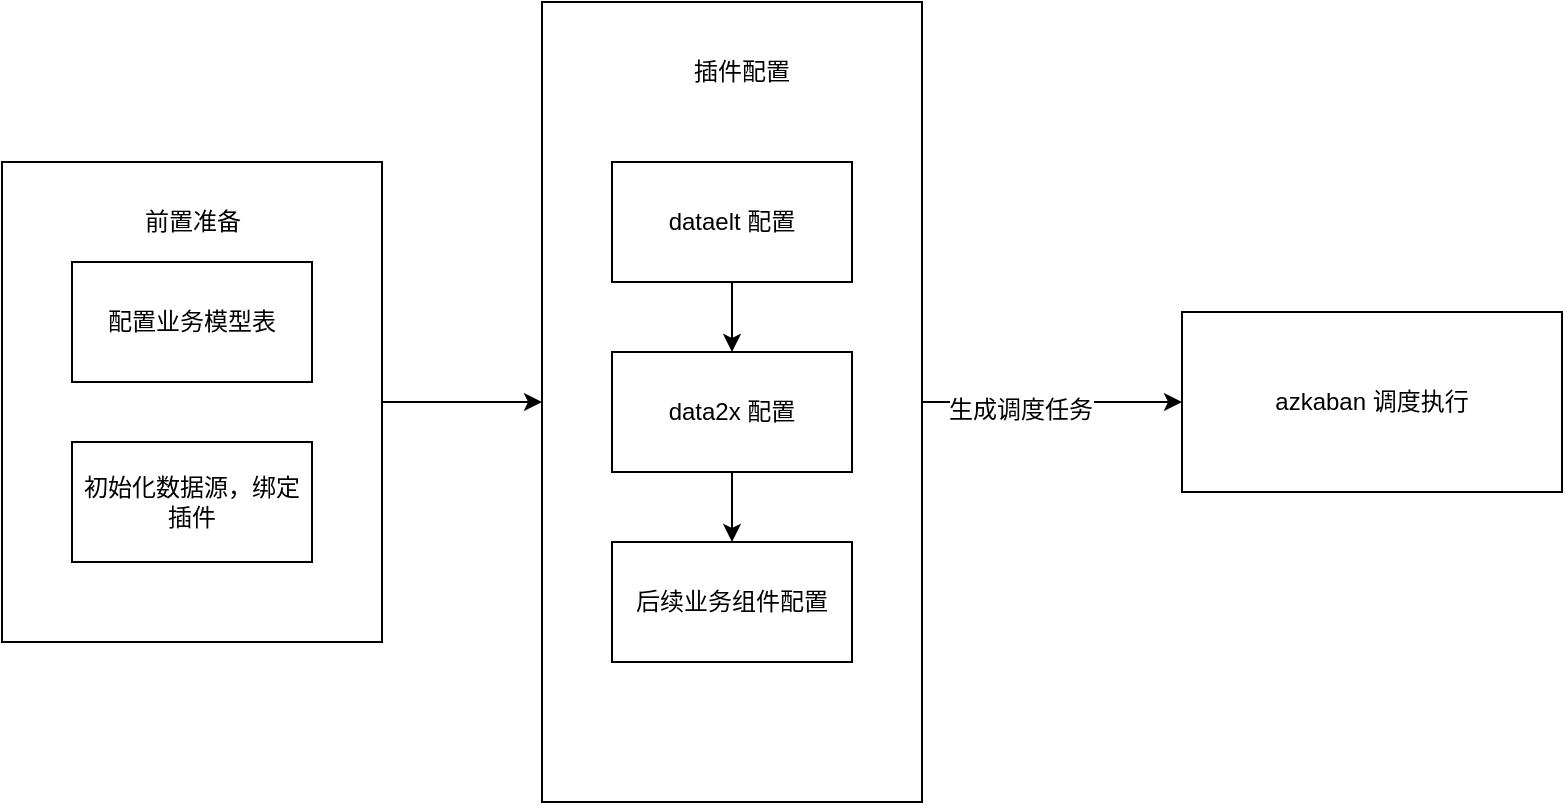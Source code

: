<mxfile version="12.1.0" type="github" pages="1"><diagram id="Zy_6fD1sm7g1FPa1_5CH" name="第 1 页"><mxGraphModel dx="1408" dy="699" grid="1" gridSize="10" guides="1" tooltips="1" connect="1" arrows="1" fold="1" page="1" pageScale="1" pageWidth="827" pageHeight="1169" math="0" shadow="0"><root><mxCell id="0"/><mxCell id="1" parent="0"/><mxCell id="ur2kZOb_48hzJki64mMF-6" value="" style="edgeStyle=orthogonalEdgeStyle;rounded=0;orthogonalLoop=1;jettySize=auto;html=1;" edge="1" parent="1" source="ur2kZOb_48hzJki64mMF-3" target="ur2kZOb_48hzJki64mMF-5"><mxGeometry relative="1" as="geometry"/></mxCell><mxCell id="ur2kZOb_48hzJki64mMF-3" value="" style="rounded=0;whiteSpace=wrap;html=1;" vertex="1" parent="1"><mxGeometry x="40" y="170" width="190" height="240" as="geometry"/></mxCell><mxCell id="ur2kZOb_48hzJki64mMF-14" value="" style="edgeStyle=orthogonalEdgeStyle;rounded=0;orthogonalLoop=1;jettySize=auto;html=1;" edge="1" parent="1" source="ur2kZOb_48hzJki64mMF-5" target="ur2kZOb_48hzJki64mMF-13"><mxGeometry relative="1" as="geometry"><Array as="points"><mxPoint x="530" y="290"/><mxPoint x="530" y="290"/></Array></mxGeometry></mxCell><mxCell id="ur2kZOb_48hzJki64mMF-15" value="生成调度任务" style="text;html=1;resizable=0;points=[];align=center;verticalAlign=middle;labelBackgroundColor=#ffffff;" vertex="1" connectable="0" parent="ur2kZOb_48hzJki64mMF-14"><mxGeometry x="-0.25" y="-4" relative="1" as="geometry"><mxPoint as="offset"/></mxGeometry></mxCell><mxCell id="ur2kZOb_48hzJki64mMF-5" value="" style="rounded=0;whiteSpace=wrap;html=1;" vertex="1" parent="1"><mxGeometry x="310" y="90" width="190" height="400" as="geometry"/></mxCell><mxCell id="ur2kZOb_48hzJki64mMF-13" value="azkaban&amp;nbsp;调度执行" style="rounded=0;whiteSpace=wrap;html=1;" vertex="1" parent="1"><mxGeometry x="630" y="245" width="190" height="90" as="geometry"/></mxCell><mxCell id="ur2kZOb_48hzJki64mMF-1" value="配置业务模型表" style="rounded=0;whiteSpace=wrap;html=1;" vertex="1" parent="1"><mxGeometry x="75" y="220" width="120" height="60" as="geometry"/></mxCell><mxCell id="ur2kZOb_48hzJki64mMF-2" value="初始化数据源，绑定插件" style="rounded=0;whiteSpace=wrap;html=1;" vertex="1" parent="1"><mxGeometry x="75" y="310" width="120" height="60" as="geometry"/></mxCell><mxCell id="ur2kZOb_48hzJki64mMF-4" value="前置准备" style="text;html=1;strokeColor=none;fillColor=none;align=center;verticalAlign=middle;whiteSpace=wrap;rounded=0;" vertex="1" parent="1"><mxGeometry x="102.5" y="190" width="65" height="20" as="geometry"/></mxCell><mxCell id="ur2kZOb_48hzJki64mMF-10" value="" style="edgeStyle=orthogonalEdgeStyle;rounded=0;orthogonalLoop=1;jettySize=auto;html=1;" edge="1" parent="1" source="ur2kZOb_48hzJki64mMF-7" target="ur2kZOb_48hzJki64mMF-8"><mxGeometry relative="1" as="geometry"/></mxCell><mxCell id="ur2kZOb_48hzJki64mMF-7" value="dataelt&amp;nbsp;配置" style="rounded=0;whiteSpace=wrap;html=1;" vertex="1" parent="1"><mxGeometry x="345" y="170" width="120" height="60" as="geometry"/></mxCell><mxCell id="ur2kZOb_48hzJki64mMF-11" value="" style="edgeStyle=orthogonalEdgeStyle;rounded=0;orthogonalLoop=1;jettySize=auto;html=1;" edge="1" parent="1" source="ur2kZOb_48hzJki64mMF-8" target="ur2kZOb_48hzJki64mMF-9"><mxGeometry relative="1" as="geometry"/></mxCell><mxCell id="ur2kZOb_48hzJki64mMF-8" value="data2x&amp;nbsp;配置" style="rounded=0;whiteSpace=wrap;html=1;" vertex="1" parent="1"><mxGeometry x="345" y="265" width="120" height="60" as="geometry"/></mxCell><mxCell id="ur2kZOb_48hzJki64mMF-9" value="后续业务组件配置" style="rounded=0;whiteSpace=wrap;html=1;" vertex="1" parent="1"><mxGeometry x="345" y="360" width="120" height="60" as="geometry"/></mxCell><mxCell id="ur2kZOb_48hzJki64mMF-12" value="插件配置" style="text;html=1;strokeColor=none;fillColor=none;align=center;verticalAlign=middle;whiteSpace=wrap;rounded=0;" vertex="1" parent="1"><mxGeometry x="380" y="115" width="60" height="20" as="geometry"/></mxCell></root></mxGraphModel></diagram></mxfile>